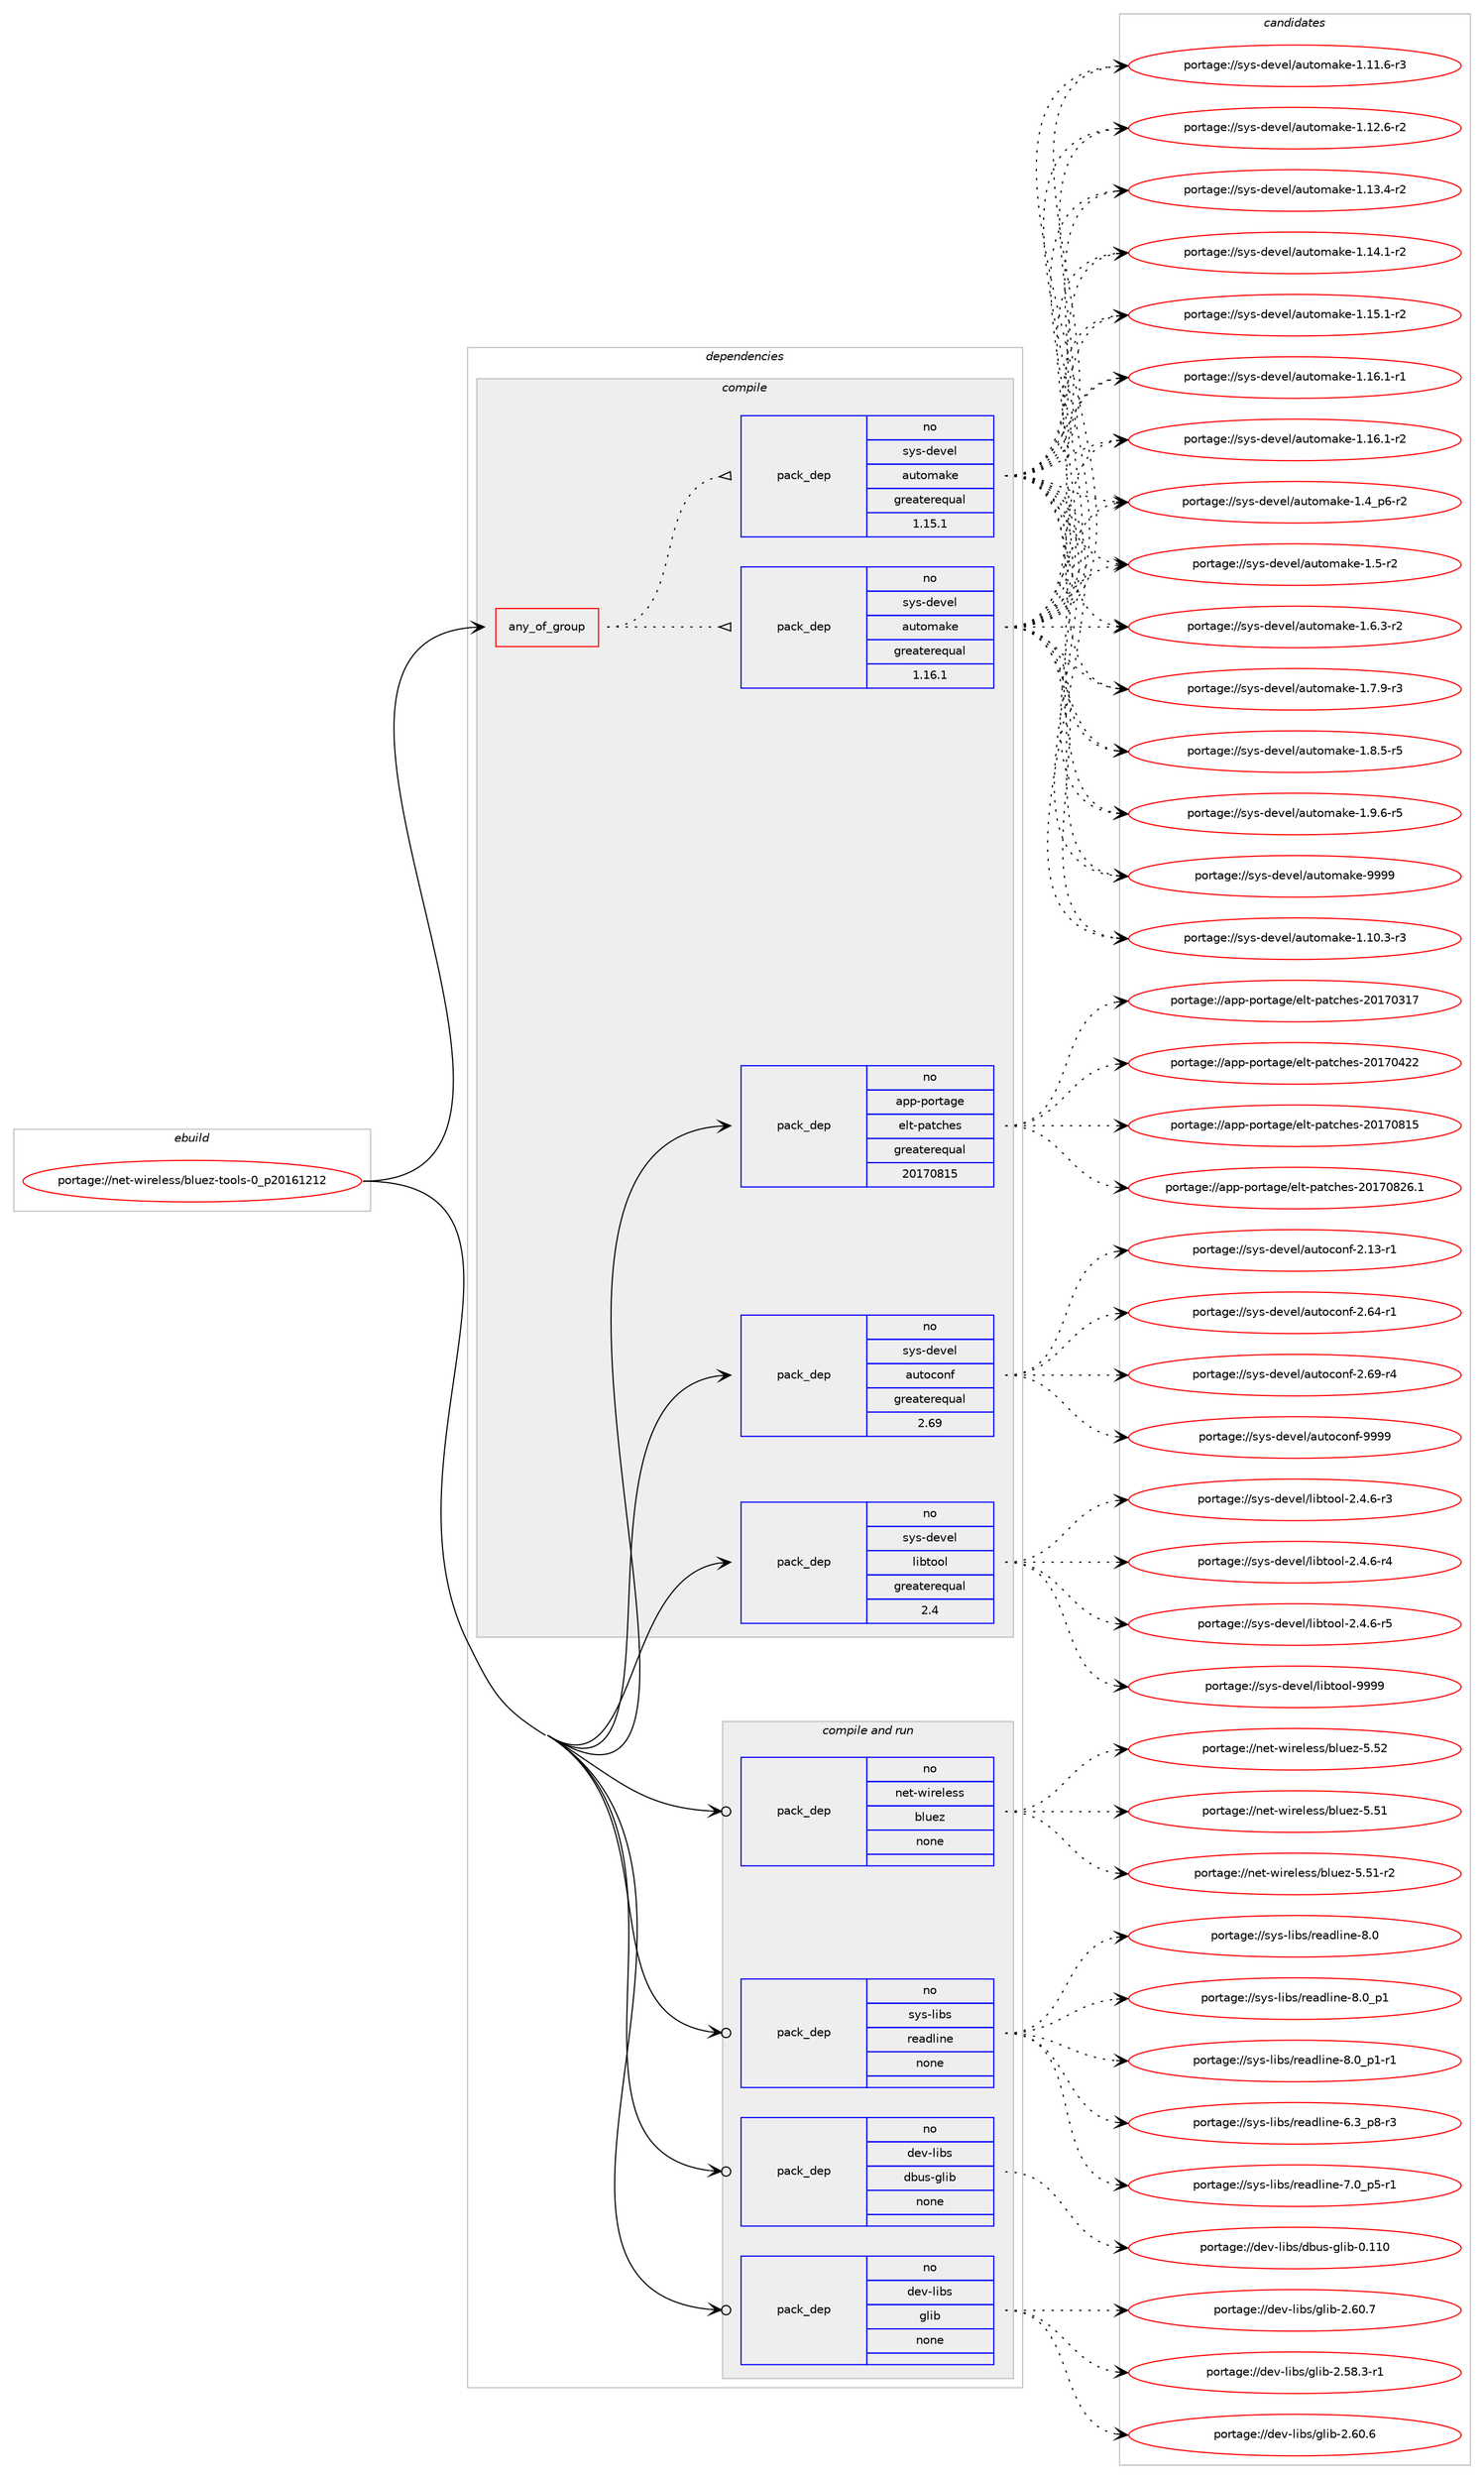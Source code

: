 digraph prolog {

# *************
# Graph options
# *************

newrank=true;
concentrate=true;
compound=true;
graph [rankdir=LR,fontname=Helvetica,fontsize=10,ranksep=1.5];#, ranksep=2.5, nodesep=0.2];
edge  [arrowhead=vee];
node  [fontname=Helvetica,fontsize=10];

# **********
# The ebuild
# **********

subgraph cluster_leftcol {
color=gray;
rank=same;
label=<<i>ebuild</i>>;
id [label="portage://net-wireless/bluez-tools-0_p20161212", color=red, width=4, href="../net-wireless/bluez-tools-0_p20161212.svg"];
}

# ****************
# The dependencies
# ****************

subgraph cluster_midcol {
color=gray;
label=<<i>dependencies</i>>;
subgraph cluster_compile {
fillcolor="#eeeeee";
style=filled;
label=<<i>compile</i>>;
subgraph any6194 {
dependency376970 [label=<<TABLE BORDER="0" CELLBORDER="1" CELLSPACING="0" CELLPADDING="4"><TR><TD CELLPADDING="10">any_of_group</TD></TR></TABLE>>, shape=none, color=red];subgraph pack276245 {
dependency376971 [label=<<TABLE BORDER="0" CELLBORDER="1" CELLSPACING="0" CELLPADDING="4" WIDTH="220"><TR><TD ROWSPAN="6" CELLPADDING="30">pack_dep</TD></TR><TR><TD WIDTH="110">no</TD></TR><TR><TD>sys-devel</TD></TR><TR><TD>automake</TD></TR><TR><TD>greaterequal</TD></TR><TR><TD>1.16.1</TD></TR></TABLE>>, shape=none, color=blue];
}
dependency376970:e -> dependency376971:w [weight=20,style="dotted",arrowhead="oinv"];
subgraph pack276246 {
dependency376972 [label=<<TABLE BORDER="0" CELLBORDER="1" CELLSPACING="0" CELLPADDING="4" WIDTH="220"><TR><TD ROWSPAN="6" CELLPADDING="30">pack_dep</TD></TR><TR><TD WIDTH="110">no</TD></TR><TR><TD>sys-devel</TD></TR><TR><TD>automake</TD></TR><TR><TD>greaterequal</TD></TR><TR><TD>1.15.1</TD></TR></TABLE>>, shape=none, color=blue];
}
dependency376970:e -> dependency376972:w [weight=20,style="dotted",arrowhead="oinv"];
}
id:e -> dependency376970:w [weight=20,style="solid",arrowhead="vee"];
subgraph pack276247 {
dependency376973 [label=<<TABLE BORDER="0" CELLBORDER="1" CELLSPACING="0" CELLPADDING="4" WIDTH="220"><TR><TD ROWSPAN="6" CELLPADDING="30">pack_dep</TD></TR><TR><TD WIDTH="110">no</TD></TR><TR><TD>app-portage</TD></TR><TR><TD>elt-patches</TD></TR><TR><TD>greaterequal</TD></TR><TR><TD>20170815</TD></TR></TABLE>>, shape=none, color=blue];
}
id:e -> dependency376973:w [weight=20,style="solid",arrowhead="vee"];
subgraph pack276248 {
dependency376974 [label=<<TABLE BORDER="0" CELLBORDER="1" CELLSPACING="0" CELLPADDING="4" WIDTH="220"><TR><TD ROWSPAN="6" CELLPADDING="30">pack_dep</TD></TR><TR><TD WIDTH="110">no</TD></TR><TR><TD>sys-devel</TD></TR><TR><TD>autoconf</TD></TR><TR><TD>greaterequal</TD></TR><TR><TD>2.69</TD></TR></TABLE>>, shape=none, color=blue];
}
id:e -> dependency376974:w [weight=20,style="solid",arrowhead="vee"];
subgraph pack276249 {
dependency376975 [label=<<TABLE BORDER="0" CELLBORDER="1" CELLSPACING="0" CELLPADDING="4" WIDTH="220"><TR><TD ROWSPAN="6" CELLPADDING="30">pack_dep</TD></TR><TR><TD WIDTH="110">no</TD></TR><TR><TD>sys-devel</TD></TR><TR><TD>libtool</TD></TR><TR><TD>greaterequal</TD></TR><TR><TD>2.4</TD></TR></TABLE>>, shape=none, color=blue];
}
id:e -> dependency376975:w [weight=20,style="solid",arrowhead="vee"];
}
subgraph cluster_compileandrun {
fillcolor="#eeeeee";
style=filled;
label=<<i>compile and run</i>>;
subgraph pack276250 {
dependency376976 [label=<<TABLE BORDER="0" CELLBORDER="1" CELLSPACING="0" CELLPADDING="4" WIDTH="220"><TR><TD ROWSPAN="6" CELLPADDING="30">pack_dep</TD></TR><TR><TD WIDTH="110">no</TD></TR><TR><TD>dev-libs</TD></TR><TR><TD>dbus-glib</TD></TR><TR><TD>none</TD></TR><TR><TD></TD></TR></TABLE>>, shape=none, color=blue];
}
id:e -> dependency376976:w [weight=20,style="solid",arrowhead="odotvee"];
subgraph pack276251 {
dependency376977 [label=<<TABLE BORDER="0" CELLBORDER="1" CELLSPACING="0" CELLPADDING="4" WIDTH="220"><TR><TD ROWSPAN="6" CELLPADDING="30">pack_dep</TD></TR><TR><TD WIDTH="110">no</TD></TR><TR><TD>dev-libs</TD></TR><TR><TD>glib</TD></TR><TR><TD>none</TD></TR><TR><TD></TD></TR></TABLE>>, shape=none, color=blue];
}
id:e -> dependency376977:w [weight=20,style="solid",arrowhead="odotvee"];
subgraph pack276252 {
dependency376978 [label=<<TABLE BORDER="0" CELLBORDER="1" CELLSPACING="0" CELLPADDING="4" WIDTH="220"><TR><TD ROWSPAN="6" CELLPADDING="30">pack_dep</TD></TR><TR><TD WIDTH="110">no</TD></TR><TR><TD>net-wireless</TD></TR><TR><TD>bluez</TD></TR><TR><TD>none</TD></TR><TR><TD></TD></TR></TABLE>>, shape=none, color=blue];
}
id:e -> dependency376978:w [weight=20,style="solid",arrowhead="odotvee"];
subgraph pack276253 {
dependency376979 [label=<<TABLE BORDER="0" CELLBORDER="1" CELLSPACING="0" CELLPADDING="4" WIDTH="220"><TR><TD ROWSPAN="6" CELLPADDING="30">pack_dep</TD></TR><TR><TD WIDTH="110">no</TD></TR><TR><TD>sys-libs</TD></TR><TR><TD>readline</TD></TR><TR><TD>none</TD></TR><TR><TD></TD></TR></TABLE>>, shape=none, color=blue];
}
id:e -> dependency376979:w [weight=20,style="solid",arrowhead="odotvee"];
}
subgraph cluster_run {
fillcolor="#eeeeee";
style=filled;
label=<<i>run</i>>;
}
}

# **************
# The candidates
# **************

subgraph cluster_choices {
rank=same;
color=gray;
label=<<i>candidates</i>>;

subgraph choice276245 {
color=black;
nodesep=1;
choiceportage11512111545100101118101108479711711611110997107101454946494846514511451 [label="portage://sys-devel/automake-1.10.3-r3", color=red, width=4,href="../sys-devel/automake-1.10.3-r3.svg"];
choiceportage11512111545100101118101108479711711611110997107101454946494946544511451 [label="portage://sys-devel/automake-1.11.6-r3", color=red, width=4,href="../sys-devel/automake-1.11.6-r3.svg"];
choiceportage11512111545100101118101108479711711611110997107101454946495046544511450 [label="portage://sys-devel/automake-1.12.6-r2", color=red, width=4,href="../sys-devel/automake-1.12.6-r2.svg"];
choiceportage11512111545100101118101108479711711611110997107101454946495146524511450 [label="portage://sys-devel/automake-1.13.4-r2", color=red, width=4,href="../sys-devel/automake-1.13.4-r2.svg"];
choiceportage11512111545100101118101108479711711611110997107101454946495246494511450 [label="portage://sys-devel/automake-1.14.1-r2", color=red, width=4,href="../sys-devel/automake-1.14.1-r2.svg"];
choiceportage11512111545100101118101108479711711611110997107101454946495346494511450 [label="portage://sys-devel/automake-1.15.1-r2", color=red, width=4,href="../sys-devel/automake-1.15.1-r2.svg"];
choiceportage11512111545100101118101108479711711611110997107101454946495446494511449 [label="portage://sys-devel/automake-1.16.1-r1", color=red, width=4,href="../sys-devel/automake-1.16.1-r1.svg"];
choiceportage11512111545100101118101108479711711611110997107101454946495446494511450 [label="portage://sys-devel/automake-1.16.1-r2", color=red, width=4,href="../sys-devel/automake-1.16.1-r2.svg"];
choiceportage115121115451001011181011084797117116111109971071014549465295112544511450 [label="portage://sys-devel/automake-1.4_p6-r2", color=red, width=4,href="../sys-devel/automake-1.4_p6-r2.svg"];
choiceportage11512111545100101118101108479711711611110997107101454946534511450 [label="portage://sys-devel/automake-1.5-r2", color=red, width=4,href="../sys-devel/automake-1.5-r2.svg"];
choiceportage115121115451001011181011084797117116111109971071014549465446514511450 [label="portage://sys-devel/automake-1.6.3-r2", color=red, width=4,href="../sys-devel/automake-1.6.3-r2.svg"];
choiceportage115121115451001011181011084797117116111109971071014549465546574511451 [label="portage://sys-devel/automake-1.7.9-r3", color=red, width=4,href="../sys-devel/automake-1.7.9-r3.svg"];
choiceportage115121115451001011181011084797117116111109971071014549465646534511453 [label="portage://sys-devel/automake-1.8.5-r5", color=red, width=4,href="../sys-devel/automake-1.8.5-r5.svg"];
choiceportage115121115451001011181011084797117116111109971071014549465746544511453 [label="portage://sys-devel/automake-1.9.6-r5", color=red, width=4,href="../sys-devel/automake-1.9.6-r5.svg"];
choiceportage115121115451001011181011084797117116111109971071014557575757 [label="portage://sys-devel/automake-9999", color=red, width=4,href="../sys-devel/automake-9999.svg"];
dependency376971:e -> choiceportage11512111545100101118101108479711711611110997107101454946494846514511451:w [style=dotted,weight="100"];
dependency376971:e -> choiceportage11512111545100101118101108479711711611110997107101454946494946544511451:w [style=dotted,weight="100"];
dependency376971:e -> choiceportage11512111545100101118101108479711711611110997107101454946495046544511450:w [style=dotted,weight="100"];
dependency376971:e -> choiceportage11512111545100101118101108479711711611110997107101454946495146524511450:w [style=dotted,weight="100"];
dependency376971:e -> choiceportage11512111545100101118101108479711711611110997107101454946495246494511450:w [style=dotted,weight="100"];
dependency376971:e -> choiceportage11512111545100101118101108479711711611110997107101454946495346494511450:w [style=dotted,weight="100"];
dependency376971:e -> choiceportage11512111545100101118101108479711711611110997107101454946495446494511449:w [style=dotted,weight="100"];
dependency376971:e -> choiceportage11512111545100101118101108479711711611110997107101454946495446494511450:w [style=dotted,weight="100"];
dependency376971:e -> choiceportage115121115451001011181011084797117116111109971071014549465295112544511450:w [style=dotted,weight="100"];
dependency376971:e -> choiceportage11512111545100101118101108479711711611110997107101454946534511450:w [style=dotted,weight="100"];
dependency376971:e -> choiceportage115121115451001011181011084797117116111109971071014549465446514511450:w [style=dotted,weight="100"];
dependency376971:e -> choiceportage115121115451001011181011084797117116111109971071014549465546574511451:w [style=dotted,weight="100"];
dependency376971:e -> choiceportage115121115451001011181011084797117116111109971071014549465646534511453:w [style=dotted,weight="100"];
dependency376971:e -> choiceportage115121115451001011181011084797117116111109971071014549465746544511453:w [style=dotted,weight="100"];
dependency376971:e -> choiceportage115121115451001011181011084797117116111109971071014557575757:w [style=dotted,weight="100"];
}
subgraph choice276246 {
color=black;
nodesep=1;
choiceportage11512111545100101118101108479711711611110997107101454946494846514511451 [label="portage://sys-devel/automake-1.10.3-r3", color=red, width=4,href="../sys-devel/automake-1.10.3-r3.svg"];
choiceportage11512111545100101118101108479711711611110997107101454946494946544511451 [label="portage://sys-devel/automake-1.11.6-r3", color=red, width=4,href="../sys-devel/automake-1.11.6-r3.svg"];
choiceportage11512111545100101118101108479711711611110997107101454946495046544511450 [label="portage://sys-devel/automake-1.12.6-r2", color=red, width=4,href="../sys-devel/automake-1.12.6-r2.svg"];
choiceportage11512111545100101118101108479711711611110997107101454946495146524511450 [label="portage://sys-devel/automake-1.13.4-r2", color=red, width=4,href="../sys-devel/automake-1.13.4-r2.svg"];
choiceportage11512111545100101118101108479711711611110997107101454946495246494511450 [label="portage://sys-devel/automake-1.14.1-r2", color=red, width=4,href="../sys-devel/automake-1.14.1-r2.svg"];
choiceportage11512111545100101118101108479711711611110997107101454946495346494511450 [label="portage://sys-devel/automake-1.15.1-r2", color=red, width=4,href="../sys-devel/automake-1.15.1-r2.svg"];
choiceportage11512111545100101118101108479711711611110997107101454946495446494511449 [label="portage://sys-devel/automake-1.16.1-r1", color=red, width=4,href="../sys-devel/automake-1.16.1-r1.svg"];
choiceportage11512111545100101118101108479711711611110997107101454946495446494511450 [label="portage://sys-devel/automake-1.16.1-r2", color=red, width=4,href="../sys-devel/automake-1.16.1-r2.svg"];
choiceportage115121115451001011181011084797117116111109971071014549465295112544511450 [label="portage://sys-devel/automake-1.4_p6-r2", color=red, width=4,href="../sys-devel/automake-1.4_p6-r2.svg"];
choiceportage11512111545100101118101108479711711611110997107101454946534511450 [label="portage://sys-devel/automake-1.5-r2", color=red, width=4,href="../sys-devel/automake-1.5-r2.svg"];
choiceportage115121115451001011181011084797117116111109971071014549465446514511450 [label="portage://sys-devel/automake-1.6.3-r2", color=red, width=4,href="../sys-devel/automake-1.6.3-r2.svg"];
choiceportage115121115451001011181011084797117116111109971071014549465546574511451 [label="portage://sys-devel/automake-1.7.9-r3", color=red, width=4,href="../sys-devel/automake-1.7.9-r3.svg"];
choiceportage115121115451001011181011084797117116111109971071014549465646534511453 [label="portage://sys-devel/automake-1.8.5-r5", color=red, width=4,href="../sys-devel/automake-1.8.5-r5.svg"];
choiceportage115121115451001011181011084797117116111109971071014549465746544511453 [label="portage://sys-devel/automake-1.9.6-r5", color=red, width=4,href="../sys-devel/automake-1.9.6-r5.svg"];
choiceportage115121115451001011181011084797117116111109971071014557575757 [label="portage://sys-devel/automake-9999", color=red, width=4,href="../sys-devel/automake-9999.svg"];
dependency376972:e -> choiceportage11512111545100101118101108479711711611110997107101454946494846514511451:w [style=dotted,weight="100"];
dependency376972:e -> choiceportage11512111545100101118101108479711711611110997107101454946494946544511451:w [style=dotted,weight="100"];
dependency376972:e -> choiceportage11512111545100101118101108479711711611110997107101454946495046544511450:w [style=dotted,weight="100"];
dependency376972:e -> choiceportage11512111545100101118101108479711711611110997107101454946495146524511450:w [style=dotted,weight="100"];
dependency376972:e -> choiceportage11512111545100101118101108479711711611110997107101454946495246494511450:w [style=dotted,weight="100"];
dependency376972:e -> choiceportage11512111545100101118101108479711711611110997107101454946495346494511450:w [style=dotted,weight="100"];
dependency376972:e -> choiceportage11512111545100101118101108479711711611110997107101454946495446494511449:w [style=dotted,weight="100"];
dependency376972:e -> choiceportage11512111545100101118101108479711711611110997107101454946495446494511450:w [style=dotted,weight="100"];
dependency376972:e -> choiceportage115121115451001011181011084797117116111109971071014549465295112544511450:w [style=dotted,weight="100"];
dependency376972:e -> choiceportage11512111545100101118101108479711711611110997107101454946534511450:w [style=dotted,weight="100"];
dependency376972:e -> choiceportage115121115451001011181011084797117116111109971071014549465446514511450:w [style=dotted,weight="100"];
dependency376972:e -> choiceportage115121115451001011181011084797117116111109971071014549465546574511451:w [style=dotted,weight="100"];
dependency376972:e -> choiceportage115121115451001011181011084797117116111109971071014549465646534511453:w [style=dotted,weight="100"];
dependency376972:e -> choiceportage115121115451001011181011084797117116111109971071014549465746544511453:w [style=dotted,weight="100"];
dependency376972:e -> choiceportage115121115451001011181011084797117116111109971071014557575757:w [style=dotted,weight="100"];
}
subgraph choice276247 {
color=black;
nodesep=1;
choiceportage97112112451121111141169710310147101108116451129711699104101115455048495548514955 [label="portage://app-portage/elt-patches-20170317", color=red, width=4,href="../app-portage/elt-patches-20170317.svg"];
choiceportage97112112451121111141169710310147101108116451129711699104101115455048495548525050 [label="portage://app-portage/elt-patches-20170422", color=red, width=4,href="../app-portage/elt-patches-20170422.svg"];
choiceportage97112112451121111141169710310147101108116451129711699104101115455048495548564953 [label="portage://app-portage/elt-patches-20170815", color=red, width=4,href="../app-portage/elt-patches-20170815.svg"];
choiceportage971121124511211111411697103101471011081164511297116991041011154550484955485650544649 [label="portage://app-portage/elt-patches-20170826.1", color=red, width=4,href="../app-portage/elt-patches-20170826.1.svg"];
dependency376973:e -> choiceportage97112112451121111141169710310147101108116451129711699104101115455048495548514955:w [style=dotted,weight="100"];
dependency376973:e -> choiceportage97112112451121111141169710310147101108116451129711699104101115455048495548525050:w [style=dotted,weight="100"];
dependency376973:e -> choiceportage97112112451121111141169710310147101108116451129711699104101115455048495548564953:w [style=dotted,weight="100"];
dependency376973:e -> choiceportage971121124511211111411697103101471011081164511297116991041011154550484955485650544649:w [style=dotted,weight="100"];
}
subgraph choice276248 {
color=black;
nodesep=1;
choiceportage1151211154510010111810110847971171161119911111010245504649514511449 [label="portage://sys-devel/autoconf-2.13-r1", color=red, width=4,href="../sys-devel/autoconf-2.13-r1.svg"];
choiceportage1151211154510010111810110847971171161119911111010245504654524511449 [label="portage://sys-devel/autoconf-2.64-r1", color=red, width=4,href="../sys-devel/autoconf-2.64-r1.svg"];
choiceportage1151211154510010111810110847971171161119911111010245504654574511452 [label="portage://sys-devel/autoconf-2.69-r4", color=red, width=4,href="../sys-devel/autoconf-2.69-r4.svg"];
choiceportage115121115451001011181011084797117116111991111101024557575757 [label="portage://sys-devel/autoconf-9999", color=red, width=4,href="../sys-devel/autoconf-9999.svg"];
dependency376974:e -> choiceportage1151211154510010111810110847971171161119911111010245504649514511449:w [style=dotted,weight="100"];
dependency376974:e -> choiceportage1151211154510010111810110847971171161119911111010245504654524511449:w [style=dotted,weight="100"];
dependency376974:e -> choiceportage1151211154510010111810110847971171161119911111010245504654574511452:w [style=dotted,weight="100"];
dependency376974:e -> choiceportage115121115451001011181011084797117116111991111101024557575757:w [style=dotted,weight="100"];
}
subgraph choice276249 {
color=black;
nodesep=1;
choiceportage1151211154510010111810110847108105981161111111084550465246544511451 [label="portage://sys-devel/libtool-2.4.6-r3", color=red, width=4,href="../sys-devel/libtool-2.4.6-r3.svg"];
choiceportage1151211154510010111810110847108105981161111111084550465246544511452 [label="portage://sys-devel/libtool-2.4.6-r4", color=red, width=4,href="../sys-devel/libtool-2.4.6-r4.svg"];
choiceportage1151211154510010111810110847108105981161111111084550465246544511453 [label="portage://sys-devel/libtool-2.4.6-r5", color=red, width=4,href="../sys-devel/libtool-2.4.6-r5.svg"];
choiceportage1151211154510010111810110847108105981161111111084557575757 [label="portage://sys-devel/libtool-9999", color=red, width=4,href="../sys-devel/libtool-9999.svg"];
dependency376975:e -> choiceportage1151211154510010111810110847108105981161111111084550465246544511451:w [style=dotted,weight="100"];
dependency376975:e -> choiceportage1151211154510010111810110847108105981161111111084550465246544511452:w [style=dotted,weight="100"];
dependency376975:e -> choiceportage1151211154510010111810110847108105981161111111084550465246544511453:w [style=dotted,weight="100"];
dependency376975:e -> choiceportage1151211154510010111810110847108105981161111111084557575757:w [style=dotted,weight="100"];
}
subgraph choice276250 {
color=black;
nodesep=1;
choiceportage100101118451081059811547100981171154510310810598454846494948 [label="portage://dev-libs/dbus-glib-0.110", color=red, width=4,href="../dev-libs/dbus-glib-0.110.svg"];
dependency376976:e -> choiceportage100101118451081059811547100981171154510310810598454846494948:w [style=dotted,weight="100"];
}
subgraph choice276251 {
color=black;
nodesep=1;
choiceportage10010111845108105981154710310810598455046535646514511449 [label="portage://dev-libs/glib-2.58.3-r1", color=red, width=4,href="../dev-libs/glib-2.58.3-r1.svg"];
choiceportage1001011184510810598115471031081059845504654484654 [label="portage://dev-libs/glib-2.60.6", color=red, width=4,href="../dev-libs/glib-2.60.6.svg"];
choiceportage1001011184510810598115471031081059845504654484655 [label="portage://dev-libs/glib-2.60.7", color=red, width=4,href="../dev-libs/glib-2.60.7.svg"];
dependency376977:e -> choiceportage10010111845108105981154710310810598455046535646514511449:w [style=dotted,weight="100"];
dependency376977:e -> choiceportage1001011184510810598115471031081059845504654484654:w [style=dotted,weight="100"];
dependency376977:e -> choiceportage1001011184510810598115471031081059845504654484655:w [style=dotted,weight="100"];
}
subgraph choice276252 {
color=black;
nodesep=1;
choiceportage1101011164511910511410110810111511547981081171011224553465349 [label="portage://net-wireless/bluez-5.51", color=red, width=4,href="../net-wireless/bluez-5.51.svg"];
choiceportage11010111645119105114101108101115115479810811710112245534653494511450 [label="portage://net-wireless/bluez-5.51-r2", color=red, width=4,href="../net-wireless/bluez-5.51-r2.svg"];
choiceportage1101011164511910511410110810111511547981081171011224553465350 [label="portage://net-wireless/bluez-5.52", color=red, width=4,href="../net-wireless/bluez-5.52.svg"];
dependency376978:e -> choiceportage1101011164511910511410110810111511547981081171011224553465349:w [style=dotted,weight="100"];
dependency376978:e -> choiceportage11010111645119105114101108101115115479810811710112245534653494511450:w [style=dotted,weight="100"];
dependency376978:e -> choiceportage1101011164511910511410110810111511547981081171011224553465350:w [style=dotted,weight="100"];
}
subgraph choice276253 {
color=black;
nodesep=1;
choiceportage115121115451081059811547114101971001081051101014554465195112564511451 [label="portage://sys-libs/readline-6.3_p8-r3", color=red, width=4,href="../sys-libs/readline-6.3_p8-r3.svg"];
choiceportage115121115451081059811547114101971001081051101014555464895112534511449 [label="portage://sys-libs/readline-7.0_p5-r1", color=red, width=4,href="../sys-libs/readline-7.0_p5-r1.svg"];
choiceportage1151211154510810598115471141019710010810511010145564648 [label="portage://sys-libs/readline-8.0", color=red, width=4,href="../sys-libs/readline-8.0.svg"];
choiceportage11512111545108105981154711410197100108105110101455646489511249 [label="portage://sys-libs/readline-8.0_p1", color=red, width=4,href="../sys-libs/readline-8.0_p1.svg"];
choiceportage115121115451081059811547114101971001081051101014556464895112494511449 [label="portage://sys-libs/readline-8.0_p1-r1", color=red, width=4,href="../sys-libs/readline-8.0_p1-r1.svg"];
dependency376979:e -> choiceportage115121115451081059811547114101971001081051101014554465195112564511451:w [style=dotted,weight="100"];
dependency376979:e -> choiceportage115121115451081059811547114101971001081051101014555464895112534511449:w [style=dotted,weight="100"];
dependency376979:e -> choiceportage1151211154510810598115471141019710010810511010145564648:w [style=dotted,weight="100"];
dependency376979:e -> choiceportage11512111545108105981154711410197100108105110101455646489511249:w [style=dotted,weight="100"];
dependency376979:e -> choiceportage115121115451081059811547114101971001081051101014556464895112494511449:w [style=dotted,weight="100"];
}
}

}
